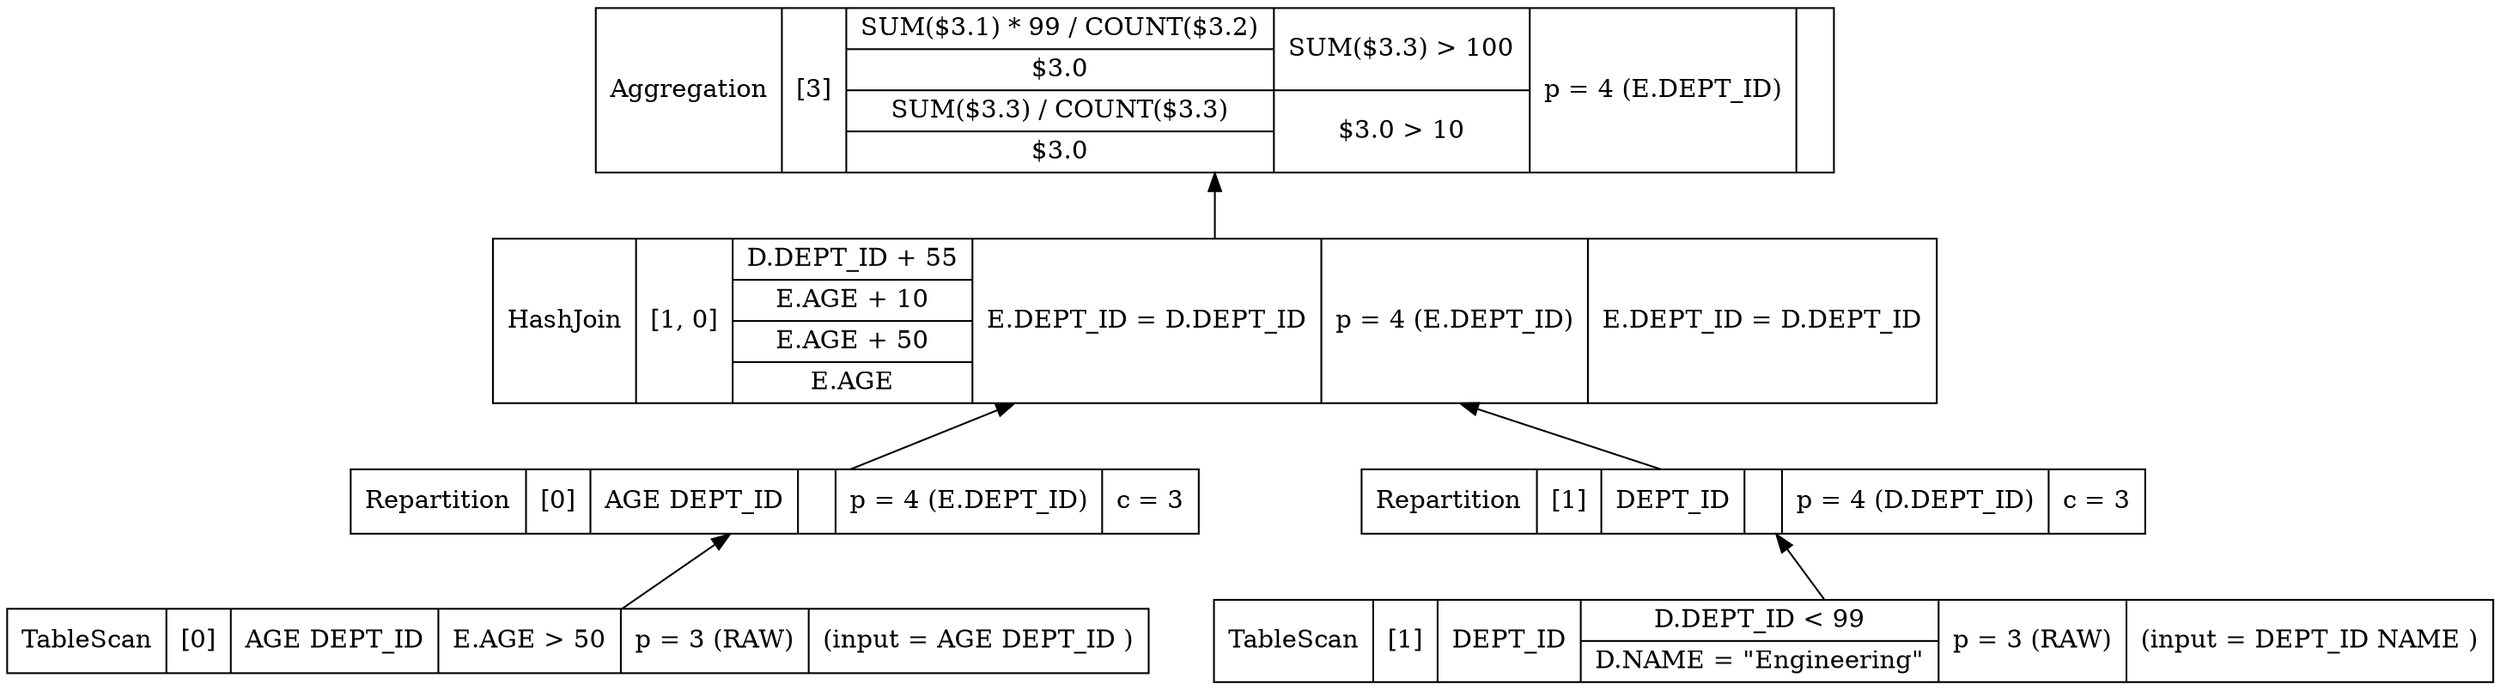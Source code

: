 digraph example1 {
    node [shape=record];
    rankdir=BT;
    nodesep=0.5;
    ordering="in";
    lopkeyLOPKey5v1 -> lopkeyLOPKey6v1;
    lopkeyLOPKey3v1 -> lopkeyLOPKey5v1;
    lopkeyLOPKey1v1 -> lopkeyLOPKey3v1;
    lopkeyLOPKey1v1[label="TableScan|[0]|AGE DEPT_ID |{E.AGE \> 50}|p = 3 (RAW)|(input = AGE DEPT_ID )"];
    lopkeyLOPKey3v1[label="Repartition|[0]|AGE DEPT_ID |{}|p = 4 (E.DEPT_ID)|c = 3"];
    lopkeyLOPKey4v1 -> lopkeyLOPKey5v1;
    lopkeyLOPKey2v1 -> lopkeyLOPKey4v1;
    lopkeyLOPKey2v1[label="TableScan|[1]|DEPT_ID |{D.DEPT_ID \< 99|D.NAME = \"Engineering\"}|p = 3 (RAW)|(input = DEPT_ID NAME )"];
    lopkeyLOPKey4v1[label="Repartition|[1]|DEPT_ID |{}|p = 4 (D.DEPT_ID)|c = 3"];
    lopkeyLOPKey5v1[label="HashJoin|[1, 0]|{D.DEPT_ID + 55|E.AGE + 10|E.AGE + 50|E.AGE}|{E.DEPT_ID = D.DEPT_ID}|p = 4 (E.DEPT_ID)|{E.DEPT_ID = D.DEPT_ID}"];
    lopkeyLOPKey6v1[label="Aggregation|[3]|{SUM($3.1) * 99 / COUNT($3.2)|$3.0|SUM($3.3) / COUNT($3.3)|$3.0}|{SUM($3.3) \> 100|$3.0 \> 10}|p = 4 (E.DEPT_ID)|"];
}
